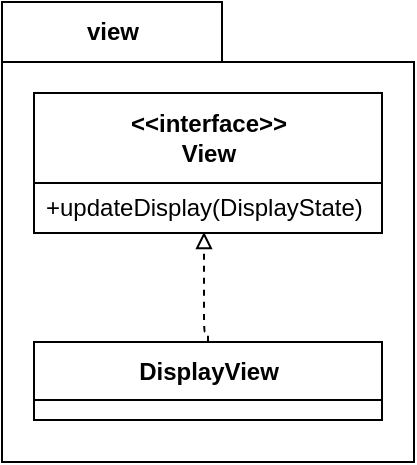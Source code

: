 <mxfile>
    <diagram id="thI_jLpgoRBs_bGrR-cE" name="Page-1">
        <mxGraphModel dx="839" dy="513" grid="1" gridSize="10" guides="1" tooltips="1" connect="1" arrows="1" fold="1" page="1" pageScale="1" pageWidth="827" pageHeight="1169" math="0" shadow="0">
            <root>
                <mxCell id="0"/>
                <mxCell id="1" parent="0"/>
                <mxCell id="2" value="view" style="shape=folder;fontStyle=1;tabWidth=110;tabHeight=30;tabPosition=left;html=1;boundedLbl=1;labelInHeader=1;container=1;collapsible=0;recursiveResize=0;" parent="1" vertex="1">
                    <mxGeometry x="208" y="380" width="206" height="230" as="geometry"/>
                </mxCell>
                <mxCell id="3" value="&amp;lt;&amp;lt;interface&amp;gt;&amp;gt;&lt;br&gt;View" style="swimlane;fontStyle=1;align=center;verticalAlign=middle;childLayout=stackLayout;horizontal=1;startSize=45;horizontalStack=0;resizeParent=1;resizeParentMax=0;resizeLast=0;collapsible=0;marginBottom=0;html=1;" parent="2" vertex="1">
                    <mxGeometry x="16" y="45.5" width="174" height="70" as="geometry"/>
                </mxCell>
                <mxCell id="4" value="+updateDisplay(DisplayState)" style="text;html=1;strokeColor=none;fillColor=none;align=left;verticalAlign=middle;spacingLeft=4;spacingRight=4;overflow=hidden;rotatable=0;points=[[0,0.5],[1,0.5]];portConstraint=eastwest;" parent="3" vertex="1">
                    <mxGeometry y="45" width="174" height="25" as="geometry"/>
                </mxCell>
                <mxCell id="5" value="DisplayView" style="swimlane;fontStyle=1;align=center;verticalAlign=middle;childLayout=stackLayout;horizontal=1;startSize=29;horizontalStack=0;resizeParent=1;resizeParentMax=0;resizeLast=0;collapsible=0;marginBottom=0;html=1;" vertex="1" parent="2">
                    <mxGeometry x="16" y="170" width="174" height="39" as="geometry"/>
                </mxCell>
                <mxCell id="8" style="edgeStyle=orthogonalEdgeStyle;html=1;dashed=1;endArrow=block;endFill=0;exitX=0.5;exitY=0;exitDx=0;exitDy=0;" edge="1" parent="2" source="5">
                    <mxGeometry relative="1" as="geometry">
                        <mxPoint x="101" y="115" as="targetPoint"/>
                        <Array as="points">
                            <mxPoint x="103" y="165"/>
                            <mxPoint x="101" y="165"/>
                        </Array>
                        <mxPoint x="105.5" y="165" as="sourcePoint"/>
                    </mxGeometry>
                </mxCell>
            </root>
        </mxGraphModel>
    </diagram>
</mxfile>